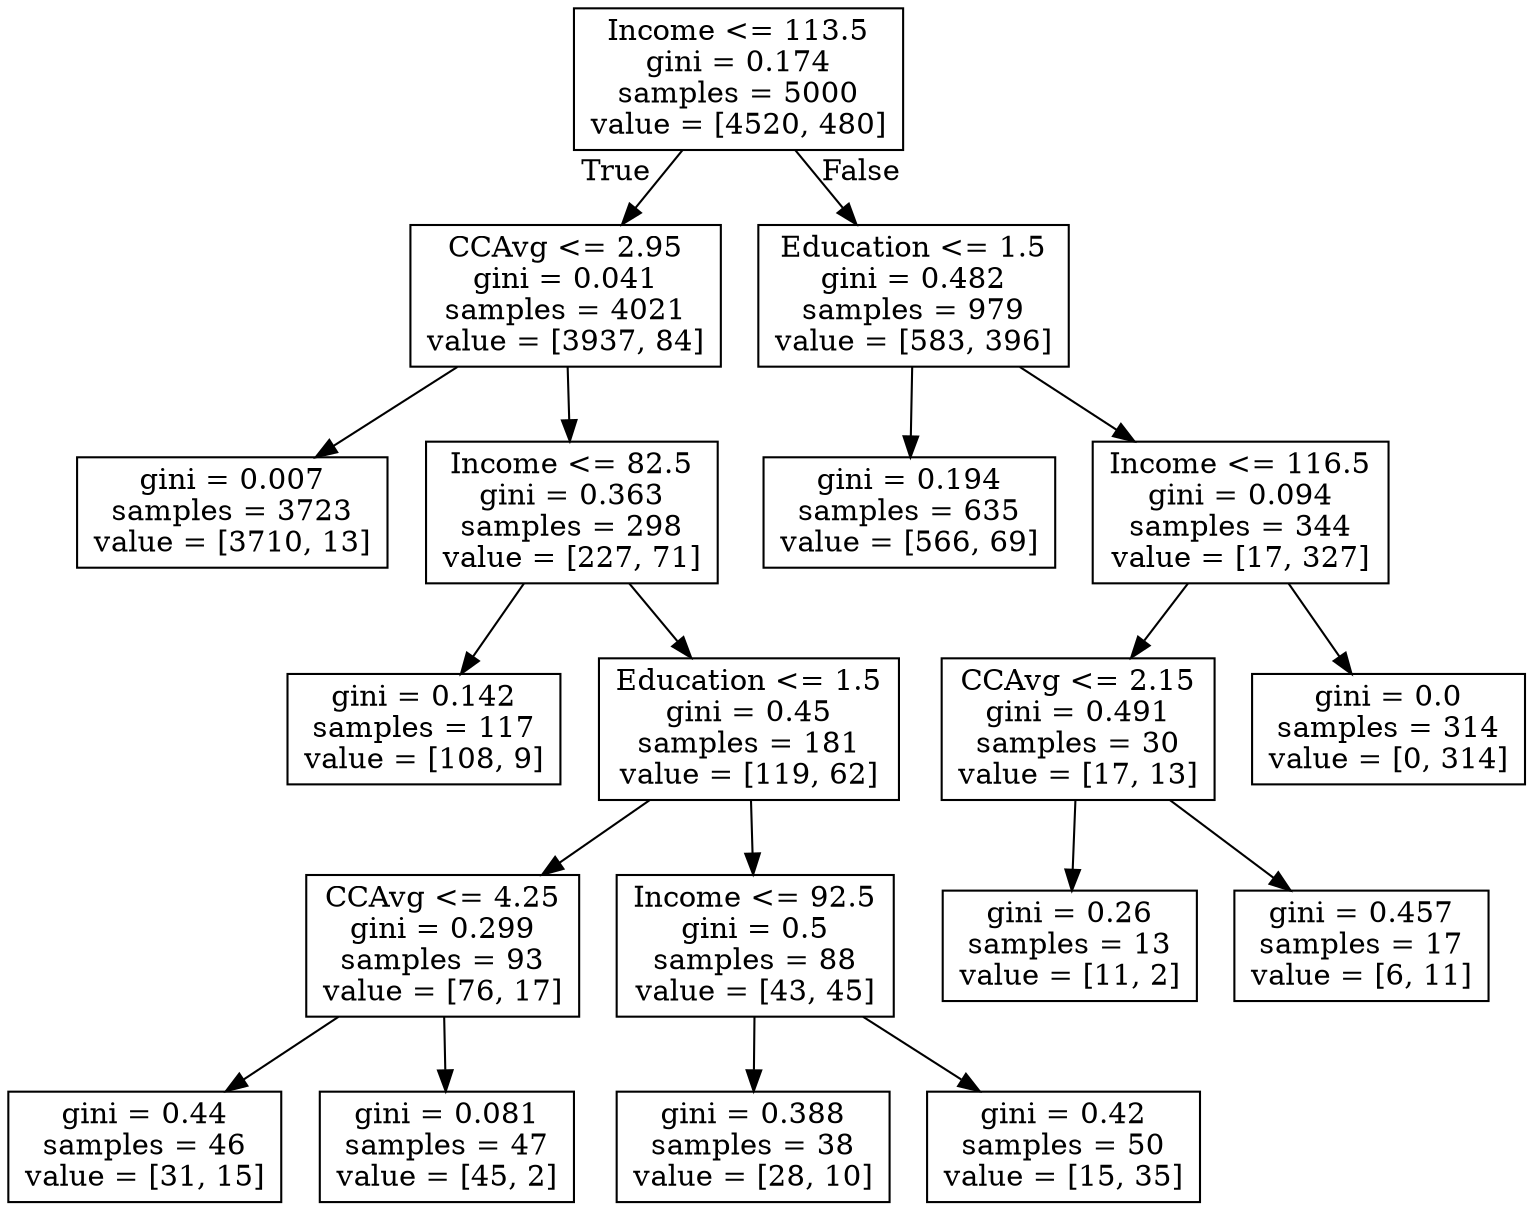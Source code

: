 digraph Tree {
node [shape=box] ;
0 [label="Income <= 113.5\ngini = 0.174\nsamples = 5000\nvalue = [4520, 480]"] ;
1 [label="CCAvg <= 2.95\ngini = 0.041\nsamples = 4021\nvalue = [3937, 84]"] ;
0 -> 1 [labeldistance=2.5, labelangle=45, headlabel="True"] ;
5 [label="gini = 0.007\nsamples = 3723\nvalue = [3710, 13]"] ;
1 -> 5 ;
6 [label="Income <= 82.5\ngini = 0.363\nsamples = 298\nvalue = [227, 71]"] ;
1 -> 6 ;
9 [label="gini = 0.142\nsamples = 117\nvalue = [108, 9]"] ;
6 -> 9 ;
10 [label="Education <= 1.5\ngini = 0.45\nsamples = 181\nvalue = [119, 62]"] ;
6 -> 10 ;
11 [label="CCAvg <= 4.25\ngini = 0.299\nsamples = 93\nvalue = [76, 17]"] ;
10 -> 11 ;
15 [label="gini = 0.44\nsamples = 46\nvalue = [31, 15]"] ;
11 -> 15 ;
16 [label="gini = 0.081\nsamples = 47\nvalue = [45, 2]"] ;
11 -> 16 ;
12 [label="Income <= 92.5\ngini = 0.5\nsamples = 88\nvalue = [43, 45]"] ;
10 -> 12 ;
13 [label="gini = 0.388\nsamples = 38\nvalue = [28, 10]"] ;
12 -> 13 ;
14 [label="gini = 0.42\nsamples = 50\nvalue = [15, 35]"] ;
12 -> 14 ;
2 [label="Education <= 1.5\ngini = 0.482\nsamples = 979\nvalue = [583, 396]"] ;
0 -> 2 [labeldistance=2.5, labelangle=-45, headlabel="False"] ;
3 [label="gini = 0.194\nsamples = 635\nvalue = [566, 69]"] ;
2 -> 3 ;
4 [label="Income <= 116.5\ngini = 0.094\nsamples = 344\nvalue = [17, 327]"] ;
2 -> 4 ;
7 [label="CCAvg <= 2.15\ngini = 0.491\nsamples = 30\nvalue = [17, 13]"] ;
4 -> 7 ;
17 [label="gini = 0.26\nsamples = 13\nvalue = [11, 2]"] ;
7 -> 17 ;
18 [label="gini = 0.457\nsamples = 17\nvalue = [6, 11]"] ;
7 -> 18 ;
8 [label="gini = 0.0\nsamples = 314\nvalue = [0, 314]"] ;
4 -> 8 ;
}